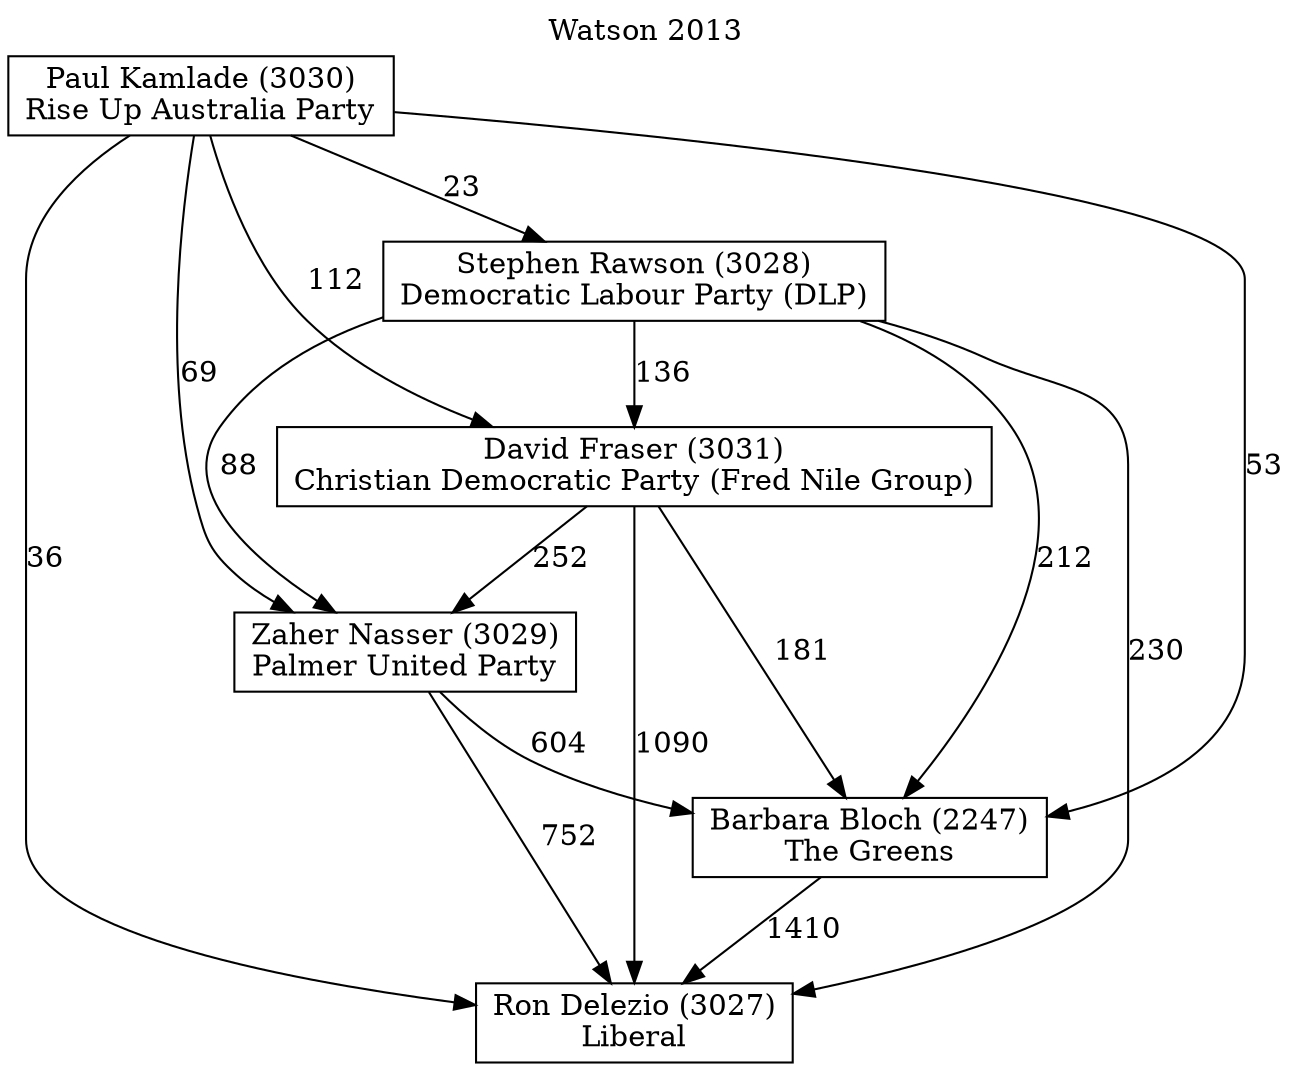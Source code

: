 // House preference flow
digraph "Ron Delezio (3027)_Watson_2013" {
	graph [label="Watson 2013" labelloc=t mclimit=10]
	node [shape=box]
	"Ron Delezio (3027)" [label="Ron Delezio (3027)
Liberal"]
	"Barbara Bloch (2247)" [label="Barbara Bloch (2247)
The Greens"]
	"Zaher Nasser (3029)" [label="Zaher Nasser (3029)
Palmer United Party"]
	"David Fraser (3031)" [label="David Fraser (3031)
Christian Democratic Party (Fred Nile Group)"]
	"Stephen Rawson (3028)" [label="Stephen Rawson (3028)
Democratic Labour Party (DLP)"]
	"Paul Kamlade (3030)" [label="Paul Kamlade (3030)
Rise Up Australia Party"]
	"Barbara Bloch (2247)" -> "Ron Delezio (3027)" [label=1410]
	"Zaher Nasser (3029)" -> "Barbara Bloch (2247)" [label=604]
	"David Fraser (3031)" -> "Zaher Nasser (3029)" [label=252]
	"Stephen Rawson (3028)" -> "David Fraser (3031)" [label=136]
	"Paul Kamlade (3030)" -> "Stephen Rawson (3028)" [label=23]
	"Zaher Nasser (3029)" -> "Ron Delezio (3027)" [label=752]
	"David Fraser (3031)" -> "Ron Delezio (3027)" [label=1090]
	"Stephen Rawson (3028)" -> "Ron Delezio (3027)" [label=230]
	"Paul Kamlade (3030)" -> "Ron Delezio (3027)" [label=36]
	"Paul Kamlade (3030)" -> "David Fraser (3031)" [label=112]
	"Stephen Rawson (3028)" -> "Zaher Nasser (3029)" [label=88]
	"Paul Kamlade (3030)" -> "Zaher Nasser (3029)" [label=69]
	"David Fraser (3031)" -> "Barbara Bloch (2247)" [label=181]
	"Stephen Rawson (3028)" -> "Barbara Bloch (2247)" [label=212]
	"Paul Kamlade (3030)" -> "Barbara Bloch (2247)" [label=53]
}
